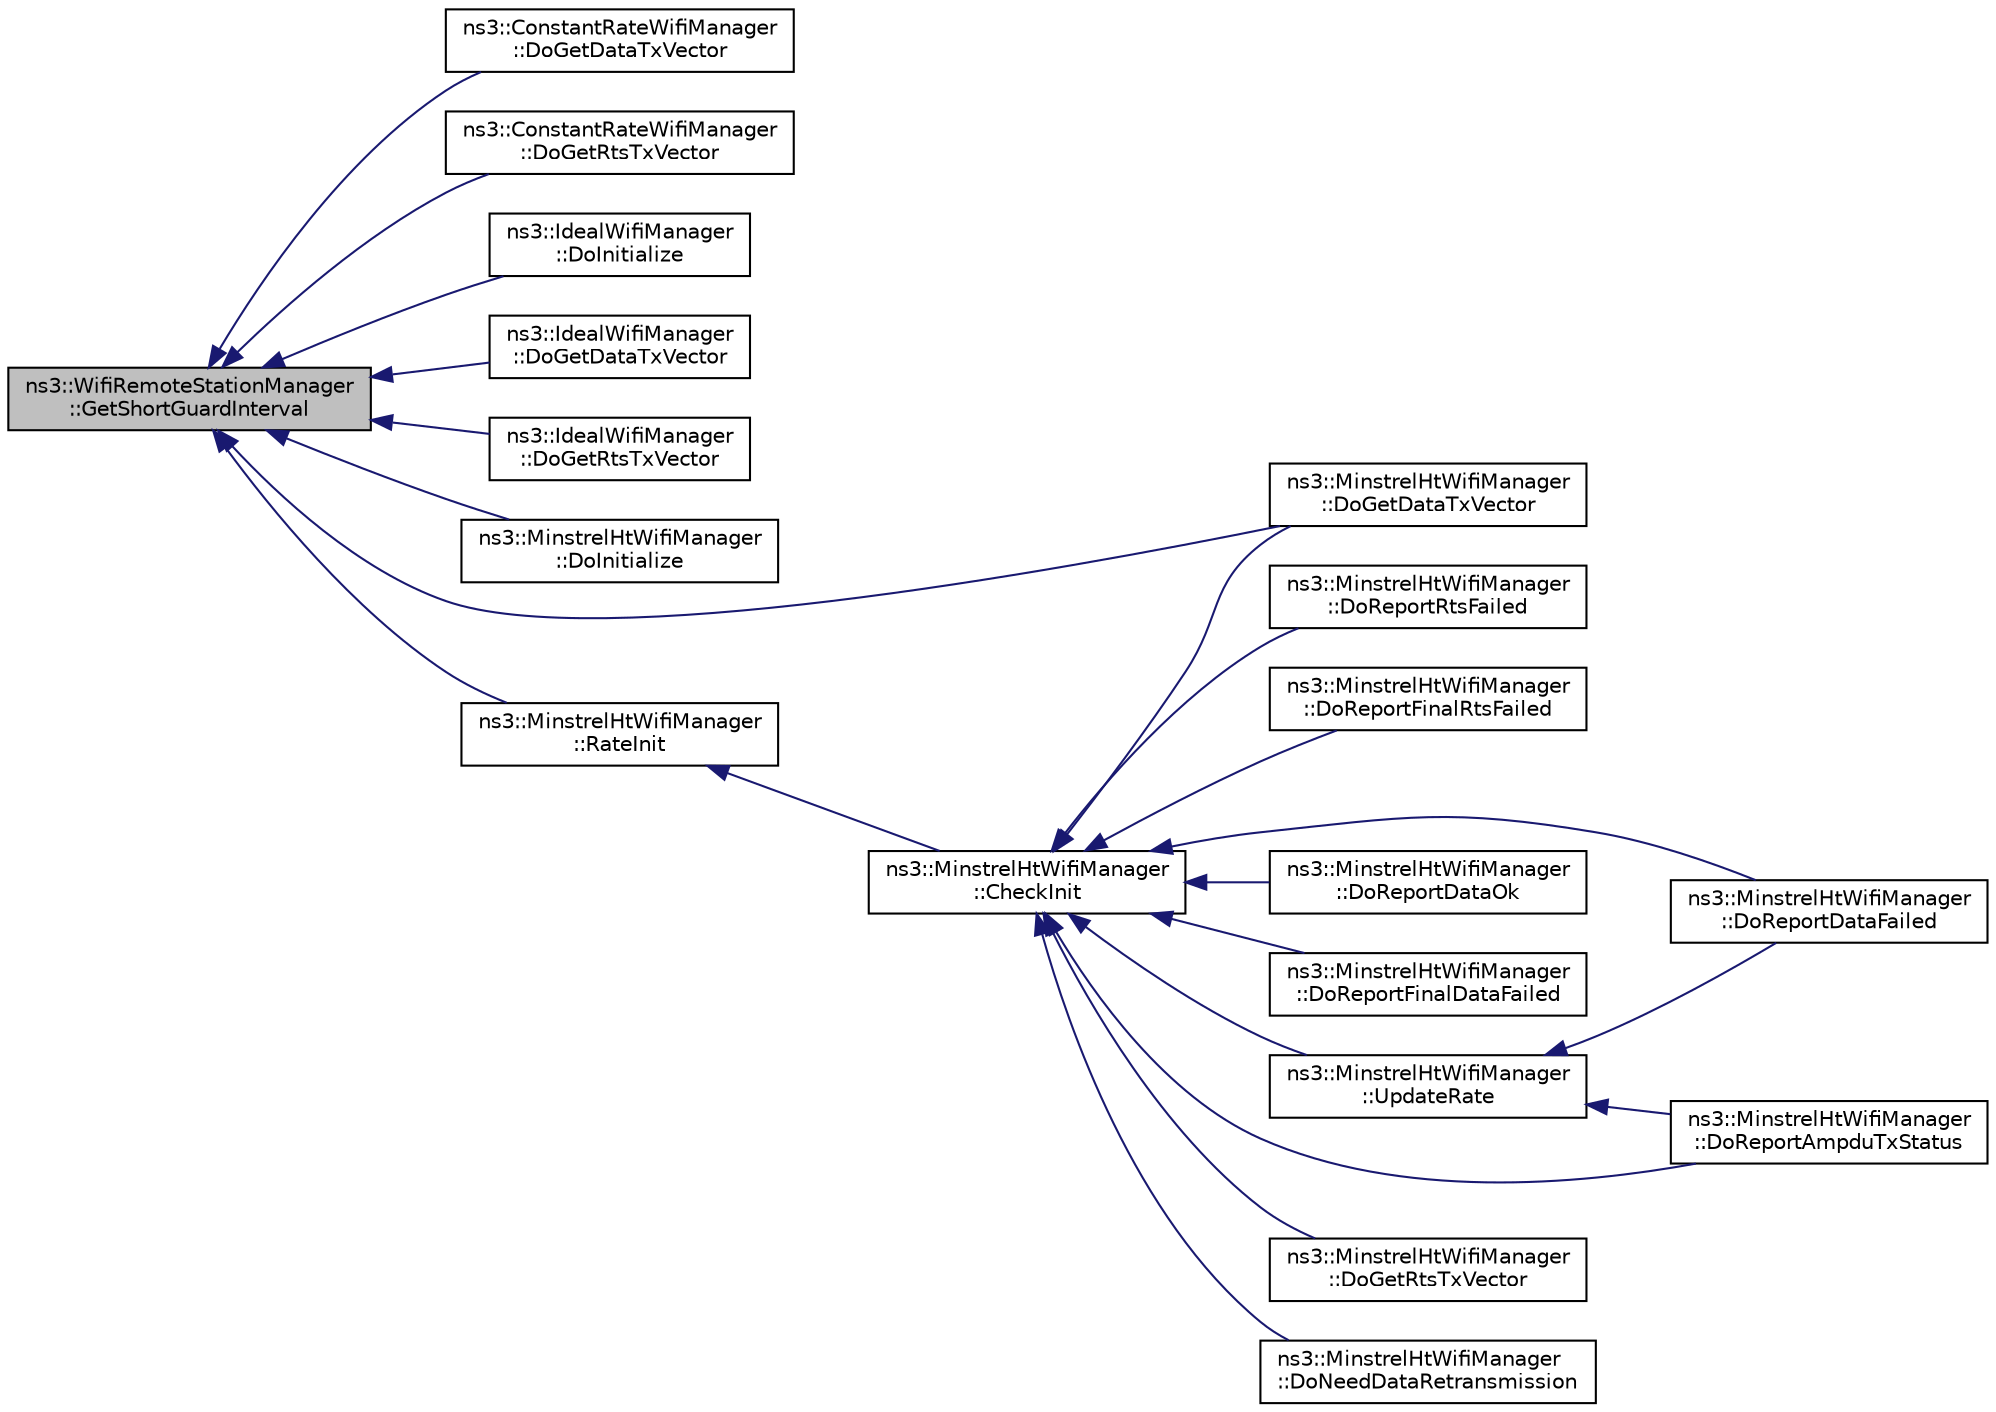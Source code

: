 digraph "ns3::WifiRemoteStationManager::GetShortGuardInterval"
{
  edge [fontname="Helvetica",fontsize="10",labelfontname="Helvetica",labelfontsize="10"];
  node [fontname="Helvetica",fontsize="10",shape=record];
  rankdir="LR";
  Node1 [label="ns3::WifiRemoteStationManager\l::GetShortGuardInterval",height=0.2,width=0.4,color="black", fillcolor="grey75", style="filled", fontcolor="black"];
  Node1 -> Node2 [dir="back",color="midnightblue",fontsize="10",style="solid"];
  Node2 [label="ns3::ConstantRateWifiManager\l::DoGetDataTxVector",height=0.2,width=0.4,color="black", fillcolor="white", style="filled",URL="$dd/d00/classns3_1_1ConstantRateWifiManager.html#a1e14573f51c878a2fa5511a2c43a2024"];
  Node1 -> Node3 [dir="back",color="midnightblue",fontsize="10",style="solid"];
  Node3 [label="ns3::ConstantRateWifiManager\l::DoGetRtsTxVector",height=0.2,width=0.4,color="black", fillcolor="white", style="filled",URL="$dd/d00/classns3_1_1ConstantRateWifiManager.html#aceb6e32d01d5c3279e96bafde5568719"];
  Node1 -> Node4 [dir="back",color="midnightblue",fontsize="10",style="solid"];
  Node4 [label="ns3::IdealWifiManager\l::DoInitialize",height=0.2,width=0.4,color="black", fillcolor="white", style="filled",URL="$de/d5e/classns3_1_1IdealWifiManager.html#a678947f49366ca1734b6299b667845da"];
  Node1 -> Node5 [dir="back",color="midnightblue",fontsize="10",style="solid"];
  Node5 [label="ns3::IdealWifiManager\l::DoGetDataTxVector",height=0.2,width=0.4,color="black", fillcolor="white", style="filled",URL="$de/d5e/classns3_1_1IdealWifiManager.html#a2e7570eb1f5cbef1067cfb714e94218e"];
  Node1 -> Node6 [dir="back",color="midnightblue",fontsize="10",style="solid"];
  Node6 [label="ns3::IdealWifiManager\l::DoGetRtsTxVector",height=0.2,width=0.4,color="black", fillcolor="white", style="filled",URL="$de/d5e/classns3_1_1IdealWifiManager.html#ab263f9a1c04747b2c2b55774bf97854a"];
  Node1 -> Node7 [dir="back",color="midnightblue",fontsize="10",style="solid"];
  Node7 [label="ns3::MinstrelHtWifiManager\l::DoInitialize",height=0.2,width=0.4,color="black", fillcolor="white", style="filled",URL="$dd/d09/classns3_1_1MinstrelHtWifiManager.html#a3c5c32d2a58fb45a922e435192b0cf43"];
  Node1 -> Node8 [dir="back",color="midnightblue",fontsize="10",style="solid"];
  Node8 [label="ns3::MinstrelHtWifiManager\l::DoGetDataTxVector",height=0.2,width=0.4,color="black", fillcolor="white", style="filled",URL="$dd/d09/classns3_1_1MinstrelHtWifiManager.html#abc2436c9c8dabb7c78907f478e1bb8c7"];
  Node1 -> Node9 [dir="back",color="midnightblue",fontsize="10",style="solid"];
  Node9 [label="ns3::MinstrelHtWifiManager\l::RateInit",height=0.2,width=0.4,color="black", fillcolor="white", style="filled",URL="$dd/d09/classns3_1_1MinstrelHtWifiManager.html#a3b59b889db624539c6d5af89fa5e9f74"];
  Node9 -> Node10 [dir="back",color="midnightblue",fontsize="10",style="solid"];
  Node10 [label="ns3::MinstrelHtWifiManager\l::CheckInit",height=0.2,width=0.4,color="black", fillcolor="white", style="filled",URL="$dd/d09/classns3_1_1MinstrelHtWifiManager.html#a7f94804a34efa6121bdfd5d01ac34694"];
  Node10 -> Node11 [dir="back",color="midnightblue",fontsize="10",style="solid"];
  Node11 [label="ns3::MinstrelHtWifiManager\l::DoReportRtsFailed",height=0.2,width=0.4,color="black", fillcolor="white", style="filled",URL="$dd/d09/classns3_1_1MinstrelHtWifiManager.html#a755d4934c2a8ea5392c23aed6ae85851"];
  Node10 -> Node12 [dir="back",color="midnightblue",fontsize="10",style="solid"];
  Node12 [label="ns3::MinstrelHtWifiManager\l::DoReportFinalRtsFailed",height=0.2,width=0.4,color="black", fillcolor="white", style="filled",URL="$dd/d09/classns3_1_1MinstrelHtWifiManager.html#a9891afb45c6fd574a040dfef9d85014f"];
  Node10 -> Node13 [dir="back",color="midnightblue",fontsize="10",style="solid"];
  Node13 [label="ns3::MinstrelHtWifiManager\l::DoReportDataFailed",height=0.2,width=0.4,color="black", fillcolor="white", style="filled",URL="$dd/d09/classns3_1_1MinstrelHtWifiManager.html#aa586c8a920a75e94428f44b560aefc7e"];
  Node10 -> Node14 [dir="back",color="midnightblue",fontsize="10",style="solid"];
  Node14 [label="ns3::MinstrelHtWifiManager\l::DoReportDataOk",height=0.2,width=0.4,color="black", fillcolor="white", style="filled",URL="$dd/d09/classns3_1_1MinstrelHtWifiManager.html#a62ad32df22d4a75101d001e6e6635559"];
  Node10 -> Node15 [dir="back",color="midnightblue",fontsize="10",style="solid"];
  Node15 [label="ns3::MinstrelHtWifiManager\l::DoReportFinalDataFailed",height=0.2,width=0.4,color="black", fillcolor="white", style="filled",URL="$dd/d09/classns3_1_1MinstrelHtWifiManager.html#a7f0e93d9dccdb7bbbe35ff9b6d117d53"];
  Node10 -> Node16 [dir="back",color="midnightblue",fontsize="10",style="solid"];
  Node16 [label="ns3::MinstrelHtWifiManager\l::DoReportAmpduTxStatus",height=0.2,width=0.4,color="black", fillcolor="white", style="filled",URL="$dd/d09/classns3_1_1MinstrelHtWifiManager.html#a2a1c915cc3def7e9bff5da0123a16040"];
  Node10 -> Node17 [dir="back",color="midnightblue",fontsize="10",style="solid"];
  Node17 [label="ns3::MinstrelHtWifiManager\l::UpdateRate",height=0.2,width=0.4,color="black", fillcolor="white", style="filled",URL="$dd/d09/classns3_1_1MinstrelHtWifiManager.html#abb282b56803faf26139d0db929b09b22"];
  Node17 -> Node13 [dir="back",color="midnightblue",fontsize="10",style="solid"];
  Node17 -> Node16 [dir="back",color="midnightblue",fontsize="10",style="solid"];
  Node10 -> Node8 [dir="back",color="midnightblue",fontsize="10",style="solid"];
  Node10 -> Node18 [dir="back",color="midnightblue",fontsize="10",style="solid"];
  Node18 [label="ns3::MinstrelHtWifiManager\l::DoGetRtsTxVector",height=0.2,width=0.4,color="black", fillcolor="white", style="filled",URL="$dd/d09/classns3_1_1MinstrelHtWifiManager.html#a8628d42b27a3bf5cbbd4ea0ec2a79307"];
  Node10 -> Node19 [dir="back",color="midnightblue",fontsize="10",style="solid"];
  Node19 [label="ns3::MinstrelHtWifiManager\l::DoNeedDataRetransmission",height=0.2,width=0.4,color="black", fillcolor="white", style="filled",URL="$dd/d09/classns3_1_1MinstrelHtWifiManager.html#adb495f5af6c0f3d22396a0c05869d33f"];
}
